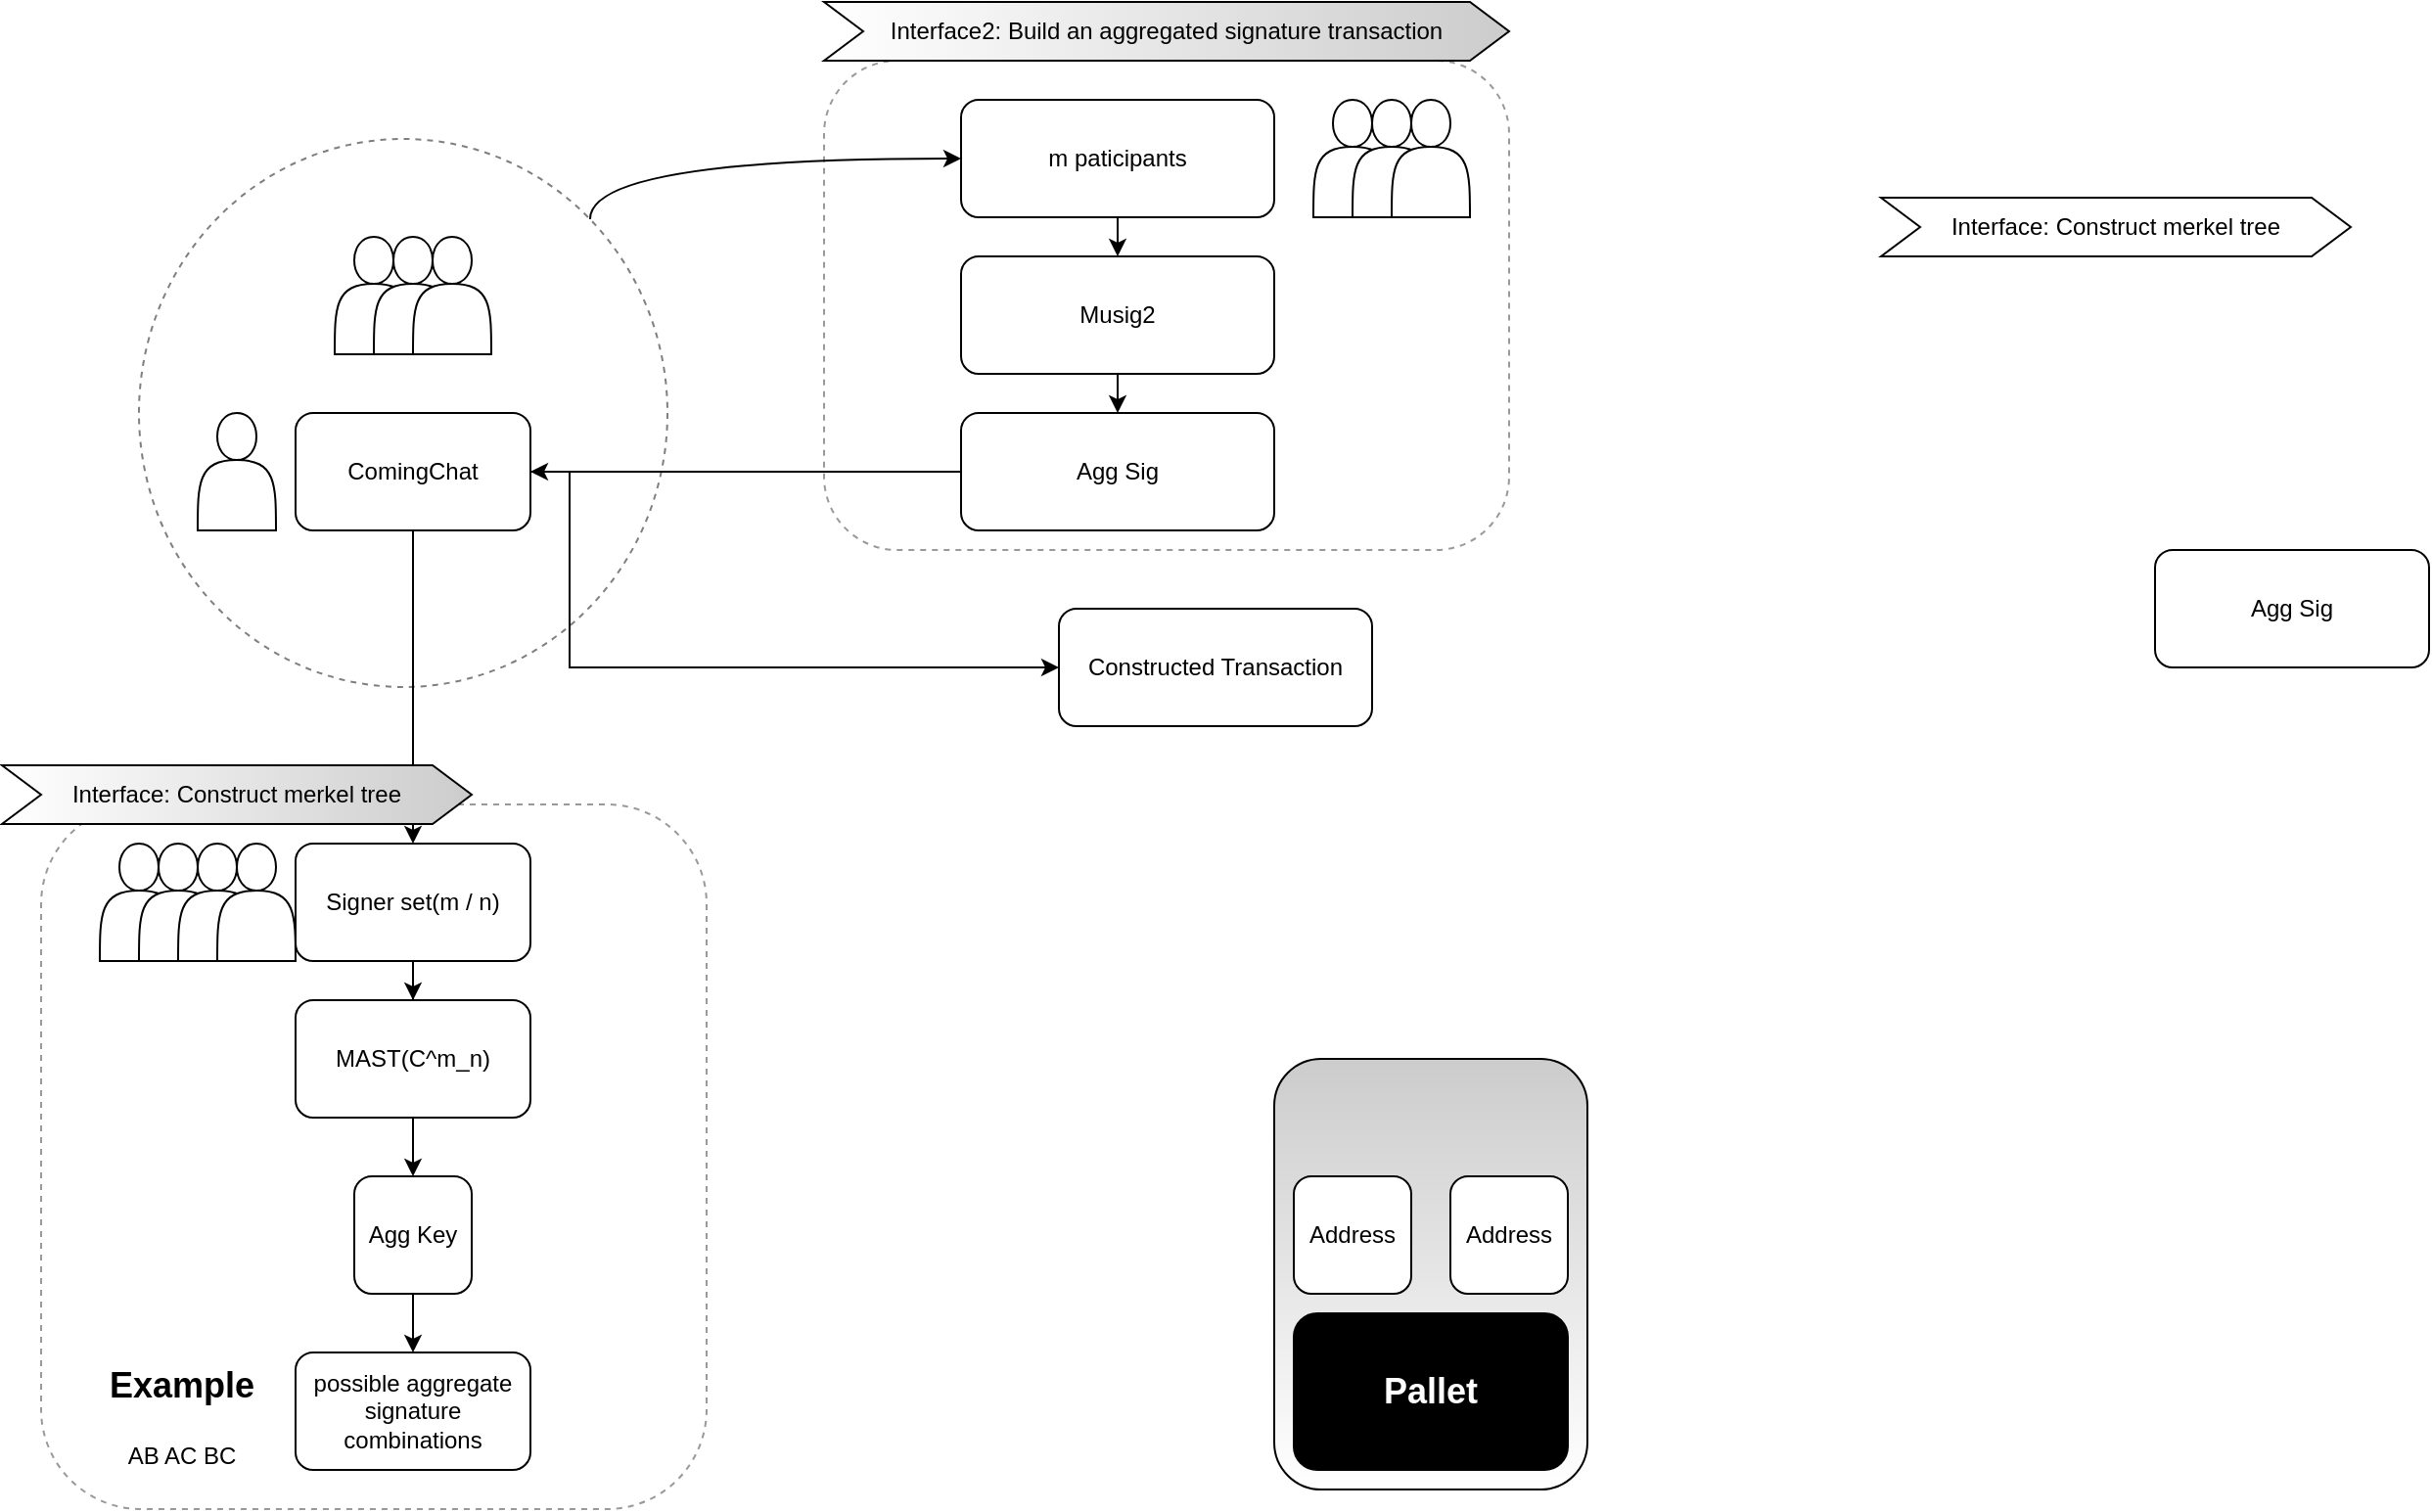 <mxfile version="14.9.8" type="github">
  <diagram id="mT7NVEQJp89UWrkwp7Li" name="第 1 页">
    <mxGraphModel dx="1388" dy="882" grid="1" gridSize="10" guides="1" tooltips="1" connect="1" arrows="1" fold="1" page="1" pageScale="1" pageWidth="827" pageHeight="1169" math="0" shadow="0">
      <root>
        <mxCell id="0" />
        <mxCell id="1" parent="0" />
        <mxCell id="DRrKBH3AaGGYrWTJLTqR-27" value="" style="rounded=1;whiteSpace=wrap;html=1;dashed=1;opacity=40;" vertex="1" parent="1">
          <mxGeometry x="480" y="40" width="350" height="250" as="geometry" />
        </mxCell>
        <mxCell id="DRrKBH3AaGGYrWTJLTqR-38" style="edgeStyle=orthogonalEdgeStyle;rounded=0;orthogonalLoop=1;jettySize=auto;html=1;exitX=1;exitY=0;exitDx=0;exitDy=0;entryX=0;entryY=0.5;entryDx=0;entryDy=0;curved=1;" edge="1" parent="1" source="DRrKBH3AaGGYrWTJLTqR-26" target="DRrKBH3AaGGYrWTJLTqR-33">
          <mxGeometry relative="1" as="geometry">
            <Array as="points">
              <mxPoint x="361" y="90" />
            </Array>
          </mxGeometry>
        </mxCell>
        <mxCell id="DRrKBH3AaGGYrWTJLTqR-26" value="" style="ellipse;whiteSpace=wrap;html=1;gradientColor=none;gradientDirection=north;fillColor=none;dashed=1;opacity=50;" vertex="1" parent="1">
          <mxGeometry x="130" y="80" width="270" height="280" as="geometry" />
        </mxCell>
        <mxCell id="S-KS8Klz8F3gYqasTz4s-2" value="" style="rounded=1;whiteSpace=wrap;html=1;dashed=1;opacity=40;" parent="1" vertex="1">
          <mxGeometry x="80" y="420" width="340" height="360" as="geometry" />
        </mxCell>
        <mxCell id="S-KS8Klz8F3gYqasTz4s-13" value="" style="edgeStyle=orthogonalEdgeStyle;rounded=0;orthogonalLoop=1;jettySize=auto;html=1;entryX=0.5;entryY=0;entryDx=0;entryDy=0;" parent="1" source="S-KS8Klz8F3gYqasTz4s-1" target="S-KS8Klz8F3gYqasTz4s-16" edge="1">
          <mxGeometry relative="1" as="geometry">
            <mxPoint x="270" y="510" as="targetPoint" />
          </mxGeometry>
        </mxCell>
        <mxCell id="DRrKBH3AaGGYrWTJLTqR-41" style="edgeStyle=orthogonalEdgeStyle;rounded=0;orthogonalLoop=1;jettySize=auto;html=1;exitX=1;exitY=0.5;exitDx=0;exitDy=0;entryX=0;entryY=0.5;entryDx=0;entryDy=0;" edge="1" parent="1" source="S-KS8Klz8F3gYqasTz4s-1" target="DRrKBH3AaGGYrWTJLTqR-43">
          <mxGeometry relative="1" as="geometry">
            <mxPoint x="560" y="370" as="targetPoint" />
            <Array as="points">
              <mxPoint x="350" y="250" />
              <mxPoint x="350" y="350" />
            </Array>
          </mxGeometry>
        </mxCell>
        <mxCell id="S-KS8Klz8F3gYqasTz4s-1" value="ComingChat" style="rounded=1;whiteSpace=wrap;html=1;" parent="1" vertex="1">
          <mxGeometry x="210" y="220" width="120" height="60" as="geometry" />
        </mxCell>
        <mxCell id="S-KS8Klz8F3gYqasTz4s-12" value="" style="edgeStyle=orthogonalEdgeStyle;rounded=0;orthogonalLoop=1;jettySize=auto;html=1;exitX=0.5;exitY=1;exitDx=0;exitDy=0;" parent="1" source="S-KS8Klz8F3gYqasTz4s-17" target="S-KS8Klz8F3gYqasTz4s-11" edge="1">
          <mxGeometry relative="1" as="geometry" />
        </mxCell>
        <mxCell id="S-KS8Klz8F3gYqasTz4s-4" value="" style="rounded=1;whiteSpace=wrap;html=1;gradientDirection=north;gradientColor=#CCCCCC;fillColor=#FFFFFF;" parent="1" vertex="1">
          <mxGeometry x="710" y="550" width="160" height="220" as="geometry" />
        </mxCell>
        <mxCell id="DRrKBH3AaGGYrWTJLTqR-36" value="" style="edgeStyle=orthogonalEdgeStyle;rounded=0;orthogonalLoop=1;jettySize=auto;html=1;" edge="1" parent="1" source="S-KS8Klz8F3gYqasTz4s-11" target="DRrKBH3AaGGYrWTJLTqR-35">
          <mxGeometry relative="1" as="geometry" />
        </mxCell>
        <mxCell id="S-KS8Klz8F3gYqasTz4s-11" value="Agg Key" style="rounded=1;whiteSpace=wrap;html=1;" parent="1" vertex="1">
          <mxGeometry x="240" y="610" width="60" height="60" as="geometry" />
        </mxCell>
        <mxCell id="S-KS8Klz8F3gYqasTz4s-18" value="" style="edgeStyle=orthogonalEdgeStyle;rounded=0;orthogonalLoop=1;jettySize=auto;html=1;" parent="1" source="S-KS8Klz8F3gYqasTz4s-16" target="S-KS8Klz8F3gYqasTz4s-17" edge="1">
          <mxGeometry relative="1" as="geometry" />
        </mxCell>
        <mxCell id="S-KS8Klz8F3gYqasTz4s-16" value="Signer set(m / n)" style="rounded=1;whiteSpace=wrap;html=1;" parent="1" vertex="1">
          <mxGeometry x="210" y="440" width="120" height="60" as="geometry" />
        </mxCell>
        <mxCell id="S-KS8Klz8F3gYqasTz4s-17" value="MAST(C^m_n)" style="whiteSpace=wrap;html=1;rounded=1;" parent="1" vertex="1">
          <mxGeometry x="210" y="520" width="120" height="60" as="geometry" />
        </mxCell>
        <mxCell id="S-KS8Klz8F3gYqasTz4s-19" value="" style="shape=actor;whiteSpace=wrap;html=1;" parent="1" vertex="1">
          <mxGeometry x="110" y="440" width="40" height="60" as="geometry" />
        </mxCell>
        <mxCell id="S-KS8Klz8F3gYqasTz4s-20" value="" style="shape=actor;whiteSpace=wrap;html=1;" parent="1" vertex="1">
          <mxGeometry x="230" y="130" width="40" height="60" as="geometry" />
        </mxCell>
        <mxCell id="S-KS8Klz8F3gYqasTz4s-21" value="" style="shape=actor;whiteSpace=wrap;html=1;" parent="1" vertex="1">
          <mxGeometry x="250" y="130" width="40" height="60" as="geometry" />
        </mxCell>
        <mxCell id="S-KS8Klz8F3gYqasTz4s-22" value="" style="shape=actor;whiteSpace=wrap;html=1;" parent="1" vertex="1">
          <mxGeometry x="270" y="130" width="40" height="60" as="geometry" />
        </mxCell>
        <mxCell id="S-KS8Klz8F3gYqasTz4s-23" value="Address" style="whiteSpace=wrap;html=1;rounded=1;" parent="1" vertex="1">
          <mxGeometry x="720" y="610" width="60" height="60" as="geometry" />
        </mxCell>
        <mxCell id="S-KS8Klz8F3gYqasTz4s-25" style="edgeStyle=orthogonalEdgeStyle;rounded=0;orthogonalLoop=1;jettySize=auto;html=1;exitX=0.5;exitY=1;exitDx=0;exitDy=0;" parent="1" source="S-KS8Klz8F3gYqasTz4s-23" target="S-KS8Klz8F3gYqasTz4s-23" edge="1">
          <mxGeometry relative="1" as="geometry" />
        </mxCell>
        <mxCell id="DRrKBH3AaGGYrWTJLTqR-8" value="&lt;font color=&quot;#ffffff&quot; style=&quot;font-size: 18px&quot;&gt;&lt;b&gt;Pallet&lt;/b&gt;&lt;/font&gt;" style="rounded=1;whiteSpace=wrap;html=1;gradientDirection=north;fillColor=#000000;" vertex="1" parent="1">
          <mxGeometry x="720" y="680" width="140" height="80" as="geometry" />
        </mxCell>
        <mxCell id="DRrKBH3AaGGYrWTJLTqR-9" value="Address" style="whiteSpace=wrap;html=1;rounded=1;" vertex="1" parent="1">
          <mxGeometry x="800" y="610" width="60" height="60" as="geometry" />
        </mxCell>
        <mxCell id="DRrKBH3AaGGYrWTJLTqR-13" value="Agg Sig" style="rounded=1;whiteSpace=wrap;html=1;" vertex="1" parent="1">
          <mxGeometry x="1160" y="290" width="140" height="60" as="geometry" />
        </mxCell>
        <mxCell id="DRrKBH3AaGGYrWTJLTqR-18" value="" style="shape=actor;whiteSpace=wrap;html=1;" vertex="1" parent="1">
          <mxGeometry x="130" y="440" width="40" height="60" as="geometry" />
        </mxCell>
        <mxCell id="DRrKBH3AaGGYrWTJLTqR-19" value="" style="shape=actor;whiteSpace=wrap;html=1;" vertex="1" parent="1">
          <mxGeometry x="150" y="440" width="40" height="60" as="geometry" />
        </mxCell>
        <mxCell id="DRrKBH3AaGGYrWTJLTqR-22" value="&lt;div class=&quot;lake-content&quot;&gt;&lt;span class=&quot;ne-text&quot;&gt;Interface: Construct merkel tree&lt;/span&gt;&lt;/div&gt;" style="shape=step;perimeter=stepPerimeter;whiteSpace=wrap;html=1;fixedSize=1;gradientDirection=east;gradientColor=#CCCCCC;" vertex="1" parent="1">
          <mxGeometry x="60" y="400" width="240" height="30" as="geometry" />
        </mxCell>
        <mxCell id="DRrKBH3AaGGYrWTJLTqR-20" value="" style="shape=actor;whiteSpace=wrap;html=1;" vertex="1" parent="1">
          <mxGeometry x="170" y="440" width="40" height="60" as="geometry" />
        </mxCell>
        <mxCell id="DRrKBH3AaGGYrWTJLTqR-23" value="&lt;div class=&quot;lake-content&quot;&gt;&lt;span class=&quot;ne-text&quot;&gt;Interface: Construct merkel tree&lt;/span&gt;&lt;/div&gt;" style="shape=step;perimeter=stepPerimeter;whiteSpace=wrap;html=1;fixedSize=1;gradientDirection=north;" vertex="1" parent="1">
          <mxGeometry x="1020" y="110" width="240" height="30" as="geometry" />
        </mxCell>
        <mxCell id="DRrKBH3AaGGYrWTJLTqR-25" value="" style="shape=actor;whiteSpace=wrap;html=1;" vertex="1" parent="1">
          <mxGeometry x="160" y="220" width="40" height="60" as="geometry" />
        </mxCell>
        <mxCell id="DRrKBH3AaGGYrWTJLTqR-28" value="&lt;div class=&quot;lake-content&quot;&gt;&lt;div class=&quot;lake-content&quot;&gt;&lt;span class=&quot;ne-text&quot;&gt;Interface2: Build an aggregated signature transaction&lt;/span&gt;&lt;/div&gt;&lt;/div&gt;" style="shape=step;perimeter=stepPerimeter;whiteSpace=wrap;html=1;fixedSize=1;gradientDirection=east;gradientColor=#CCCCCC;" vertex="1" parent="1">
          <mxGeometry x="480" y="10" width="350" height="30" as="geometry" />
        </mxCell>
        <mxCell id="DRrKBH3AaGGYrWTJLTqR-37" style="edgeStyle=orthogonalEdgeStyle;rounded=0;orthogonalLoop=1;jettySize=auto;html=1;exitX=0;exitY=0.5;exitDx=0;exitDy=0;entryX=1;entryY=0.5;entryDx=0;entryDy=0;" edge="1" parent="1" source="DRrKBH3AaGGYrWTJLTqR-30" target="S-KS8Klz8F3gYqasTz4s-1">
          <mxGeometry relative="1" as="geometry" />
        </mxCell>
        <mxCell id="DRrKBH3AaGGYrWTJLTqR-30" value="Agg Sig" style="rounded=1;whiteSpace=wrap;html=1;" vertex="1" parent="1">
          <mxGeometry x="550" y="220" width="160" height="60" as="geometry" />
        </mxCell>
        <mxCell id="DRrKBH3AaGGYrWTJLTqR-32" style="edgeStyle=orthogonalEdgeStyle;rounded=0;orthogonalLoop=1;jettySize=auto;html=1;exitX=0.5;exitY=1;exitDx=0;exitDy=0;entryX=0.5;entryY=0;entryDx=0;entryDy=0;" edge="1" parent="1" source="DRrKBH3AaGGYrWTJLTqR-31" target="DRrKBH3AaGGYrWTJLTqR-30">
          <mxGeometry relative="1" as="geometry" />
        </mxCell>
        <mxCell id="DRrKBH3AaGGYrWTJLTqR-31" value="Musig2" style="whiteSpace=wrap;html=1;rounded=1;" vertex="1" parent="1">
          <mxGeometry x="550" y="140" width="160" height="60" as="geometry" />
        </mxCell>
        <mxCell id="DRrKBH3AaGGYrWTJLTqR-34" style="edgeStyle=orthogonalEdgeStyle;rounded=0;orthogonalLoop=1;jettySize=auto;html=1;exitX=0.5;exitY=1;exitDx=0;exitDy=0;entryX=0.5;entryY=0;entryDx=0;entryDy=0;" edge="1" parent="1" source="DRrKBH3AaGGYrWTJLTqR-33" target="DRrKBH3AaGGYrWTJLTqR-31">
          <mxGeometry relative="1" as="geometry" />
        </mxCell>
        <mxCell id="DRrKBH3AaGGYrWTJLTqR-33" value="m paticipants" style="rounded=1;whiteSpace=wrap;html=1;" vertex="1" parent="1">
          <mxGeometry x="550" y="60" width="160" height="60" as="geometry" />
        </mxCell>
        <mxCell id="DRrKBH3AaGGYrWTJLTqR-35" value="&lt;div class=&quot;lake-content&quot;&gt;&lt;span class=&quot;ne-text&quot;&gt;possible aggregate signature combinations&lt;/span&gt;&lt;/div&gt;" style="whiteSpace=wrap;html=1;rounded=1;" vertex="1" parent="1">
          <mxGeometry x="210" y="700" width="120" height="60" as="geometry" />
        </mxCell>
        <mxCell id="DRrKBH3AaGGYrWTJLTqR-43" value="Constructed Transaction" style="rounded=1;whiteSpace=wrap;html=1;" vertex="1" parent="1">
          <mxGeometry x="600" y="320" width="160" height="60" as="geometry" />
        </mxCell>
        <mxCell id="DRrKBH3AaGGYrWTJLTqR-45" value="" style="shape=actor;whiteSpace=wrap;html=1;" vertex="1" parent="1">
          <mxGeometry x="730" y="60" width="40" height="60" as="geometry" />
        </mxCell>
        <mxCell id="DRrKBH3AaGGYrWTJLTqR-46" value="" style="shape=actor;whiteSpace=wrap;html=1;" vertex="1" parent="1">
          <mxGeometry x="750" y="60" width="40" height="60" as="geometry" />
        </mxCell>
        <mxCell id="DRrKBH3AaGGYrWTJLTqR-47" value="" style="shape=actor;whiteSpace=wrap;html=1;" vertex="1" parent="1">
          <mxGeometry x="770" y="60" width="40" height="60" as="geometry" />
        </mxCell>
        <mxCell id="DRrKBH3AaGGYrWTJLTqR-49" value="&lt;h1&gt;&lt;font style=&quot;font-size: 18px&quot;&gt;Example&lt;/font&gt;&lt;/h1&gt;&lt;div style=&quot;text-align: center&quot;&gt;AB AC BC&lt;/div&gt;" style="text;html=1;strokeColor=none;fillColor=none;spacing=5;spacingTop=-20;whiteSpace=wrap;overflow=hidden;rounded=0;dashed=1;opacity=50;" vertex="1" parent="1">
          <mxGeometry x="110" y="695" width="100" height="70" as="geometry" />
        </mxCell>
      </root>
    </mxGraphModel>
  </diagram>
</mxfile>
